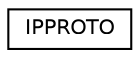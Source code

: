 digraph "Graphical Class Hierarchy"
{
 // LATEX_PDF_SIZE
  edge [fontname="Helvetica",fontsize="10",labelfontname="Helvetica",labelfontsize="10"];
  node [fontname="Helvetica",fontsize="10",shape=record];
  rankdir="LR";
  Node0 [label="IPPROTO",height=0.2,width=0.4,color="black", fillcolor="white", style="filled",URL="$classIPPROTO.html",tooltip=" "];
}
